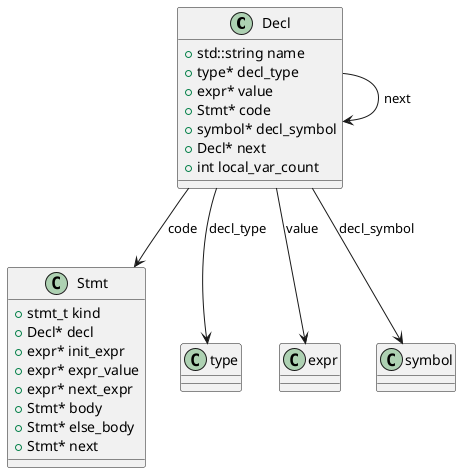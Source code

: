 @startuml

class Decl {
    +std::string name
    +type* decl_type
    +expr* value
    +Stmt* code
    +symbol* decl_symbol
    +Decl* next
    +int local_var_count
}

class Stmt {
    +stmt_t kind
    +Decl* decl
    +expr* init_expr
    +expr* expr_value
    +expr* next_expr
    +Stmt* body
    +Stmt* else_body
    +Stmt* next
}

class type
class expr
class symbol

Decl --> type : decl_type
Decl --> expr : value
Decl --> Stmt : code
Decl --> symbol : decl_symbol
Decl --> Decl : next


@enduml